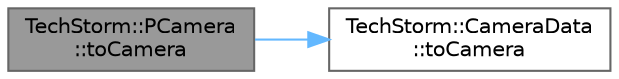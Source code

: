 digraph "TechStorm::PCamera::toCamera"
{
 // LATEX_PDF_SIZE
  bgcolor="transparent";
  edge [fontname=Helvetica,fontsize=10,labelfontname=Helvetica,labelfontsize=10];
  node [fontname=Helvetica,fontsize=10,shape=box,height=0.2,width=0.4];
  rankdir="LR";
  Node1 [id="Node000001",label="TechStorm::PCamera\l::toCamera",height=0.2,width=0.4,color="gray40", fillcolor="grey60", style="filled", fontcolor="black",tooltip=" "];
  Node1 -> Node2 [id="edge1_Node000001_Node000002",color="steelblue1",style="solid",tooltip=" "];
  Node2 [id="Node000002",label="TechStorm::CameraData\l::toCamera",height=0.2,width=0.4,color="grey40", fillcolor="white", style="filled",URL="$class_tech_storm_1_1_camera_data.html#a51a8792da64c5906c6e1202900e9eb17",tooltip=" "];
}
